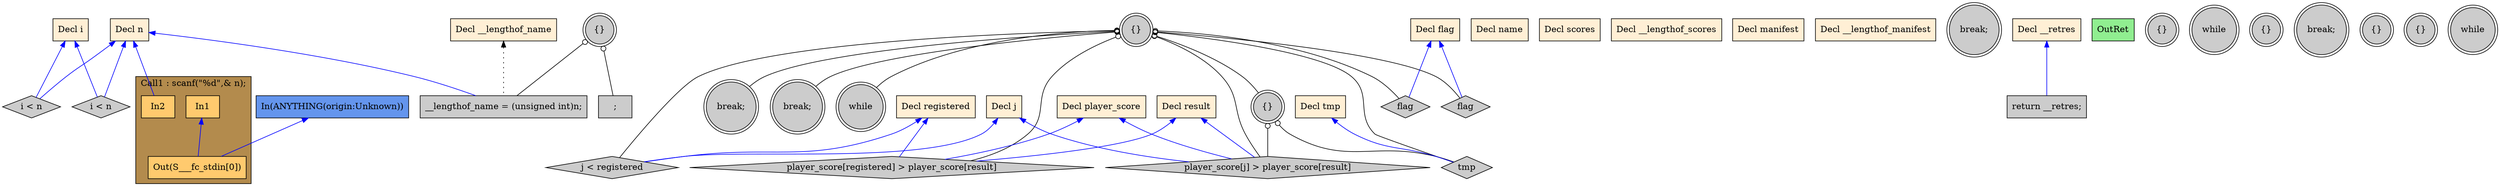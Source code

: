 digraph G {
  rankdir=TB;
  node [style="filled", ];
  32 [label="i < n", fillcolor="#CCCCCC", shape=diamond, ];
  33 [label="{}", fillcolor="#CCCCCC", shape=doublecircle, ];
  34 [label="while", fillcolor="#CCCCCC", shape=doublecircle, ];
  2 [label="Decl i", fillcolor="#FFEFD5", shape=box, ];
  35 [label="j < registered", fillcolor="#CCCCCC", shape=diamond, ];
  3 [label="Decl j", fillcolor="#FFEFD5", shape=box, ];
  36 [label="flag", fillcolor="#CCCCCC", shape=diamond, ];
  4 [label="Decl n", fillcolor="#FFEFD5", shape=box, ];
  37 [label="break;", fillcolor="#CCCCCC", shape=doublecircle, ];
  5 [label="Decl name", fillcolor="#FFEFD5", shape=box, ];
  38 [label="break;", fillcolor="#CCCCCC", shape=doublecircle, ];
  6 [label="Decl __lengthof_name", fillcolor="#FFEFD5", shape=box, ];
  39 [label="{}", fillcolor="#CCCCCC", shape=doublecircle, ];
  7 [label="Decl scores", fillcolor="#FFEFD5", shape=box, ];
  40 [label="tmp", fillcolor="#CCCCCC", shape=diamond, ];
  8 [label="Decl __lengthof_scores", fillcolor="#FFEFD5", shape=box, ];
  41 [label="player_score[j] > player_score[result]", fillcolor="#CCCCCC",
      shape=diamond, ];
  9 [label="Decl manifest", fillcolor="#FFEFD5", shape=box, ];
  42 [label="flag", fillcolor="#CCCCCC", shape=diamond, ];
  10 [label="Decl __lengthof_manifest", fillcolor="#FFEFD5", shape=box, ];
  43 [label="player_score[registered] > player_score[result]",
      fillcolor="#CCCCCC", shape=diamond, ];
  11 [label="Decl player_score", fillcolor="#FFEFD5", shape=box, ];
  44 [label="break;", fillcolor="#CCCCCC", shape=doublecircle, ];
  12 [label="Decl result", fillcolor="#FFEFD5", shape=box, ];
  45 [label="return __retres;", fillcolor="#CCCCCC", shape=box, ];
  13 [label="Decl registered", fillcolor="#FFEFD5", shape=box, ];
  46 [label="OutRet", fillcolor="#90EE90", shape=box, ];
  14 [label="Decl flag", fillcolor="#FFEFD5", shape=box, ];
  47 [label="In(ANYTHING(origin:Unknown))", fillcolor="#6495ED", shape=box, ];
  15 [label="Decl tmp", fillcolor="#FFEFD5", shape=box, ];
  16 [label="Decl __retres", fillcolor="#FFEFD5", shape=box, ];
  18 [label="In1", fillcolor="#FFCA6E", shape=box, ];
  19 [label="In2", fillcolor="#FFCA6E", shape=box, ];
  20 [label="Out(S___fc_stdin[0])", fillcolor="#FFCA6E", shape=box, ];
  21 [label="{}", fillcolor="#CCCCCC", shape=doublecircle, ];
  22 [label=";", fillcolor="#CCCCCC", shape=box, ];
  23 [label="__lengthof_name = (unsigned int)n;", fillcolor="#CCCCCC",
      shape=box, ];
  24 [label="{}", fillcolor="#CCCCCC", shape=doublecircle, ];
  25 [label="while", fillcolor="#CCCCCC", shape=doublecircle, ];
  26 [label="i < n", fillcolor="#CCCCCC", shape=diamond, ];
  27 [label="{}", fillcolor="#CCCCCC", shape=doublecircle, ];
  28 [label="break;", fillcolor="#CCCCCC", shape=doublecircle, ];
  29 [label="{}", fillcolor="#CCCCCC", shape=doublecircle, ];
  30 [label="{}", fillcolor="#CCCCCC", shape=doublecircle, ];
  31 [label="while", fillcolor="#CCCCCC", shape=doublecircle, ];
  
  subgraph cluster_Call1 { label="Call1 : scanf(\"%d\",& n);";
                           fillcolor="#B38B4D"; style="filled"; 20;19;18;
     };
  
  edge [dir=back, ];
  2 -> 32 [color="#0000FF", ];
  4 -> 32 [color="#0000FF", ];
  33 -> 34 [color="#000000", arrowtail=odot, ];
  3 -> 35 [color="#0000FF", ];
  13 -> 35 [color="#0000FF", ];
  33 -> 35 [color="#000000", arrowtail=odot, ];
  14 -> 36 [color="#0000FF", ];
  33 -> 36 [color="#000000", arrowtail=odot, ];
  33 -> 37 [color="#000000", arrowtail=odot, ];
  33 -> 38 [color="#000000", arrowtail=odot, ];
  33 -> 39 [color="#000000", arrowtail=odot, ];
  15 -> 40 [color="#0000FF", ];
  33 -> 40 [color="#000000", arrowtail=odot, ];
  39 -> 40 [color="#000000", arrowtail=odot, ];
  3 -> 41 [color="#0000FF", ];
  11 -> 41 [color="#0000FF", ];
  12 -> 41 [color="#0000FF", ];
  33 -> 41 [color="#000000", arrowtail=odot, ];
  39 -> 41 [color="#000000", arrowtail=odot, ];
  14 -> 42 [color="#0000FF", ];
  33 -> 42 [color="#000000", arrowtail=odot, ];
  11 -> 43 [color="#0000FF", ];
  12 -> 43 [color="#0000FF", ];
  13 -> 43 [color="#0000FF", ];
  33 -> 43 [color="#000000", arrowtail=odot, ];
  16 -> 45 [color="#0000FF", ];
  4 -> 19 [color="#0000FF", ];
  18 -> 20 [color="#0000FF", ];
  47 -> 20 [color="#0000FF", ];
  21 -> 22 [color="#000000", arrowtail=odot, ];
  4 -> 23 [color="#0000FF", ];
  6 -> 23 [color="#000000", style="dotted", ];
  21 -> 23 [color="#000000", arrowtail=odot, ];
  2 -> 26 [color="#0000FF", ];
  4 -> 26 [color="#0000FF", ];
  
  }